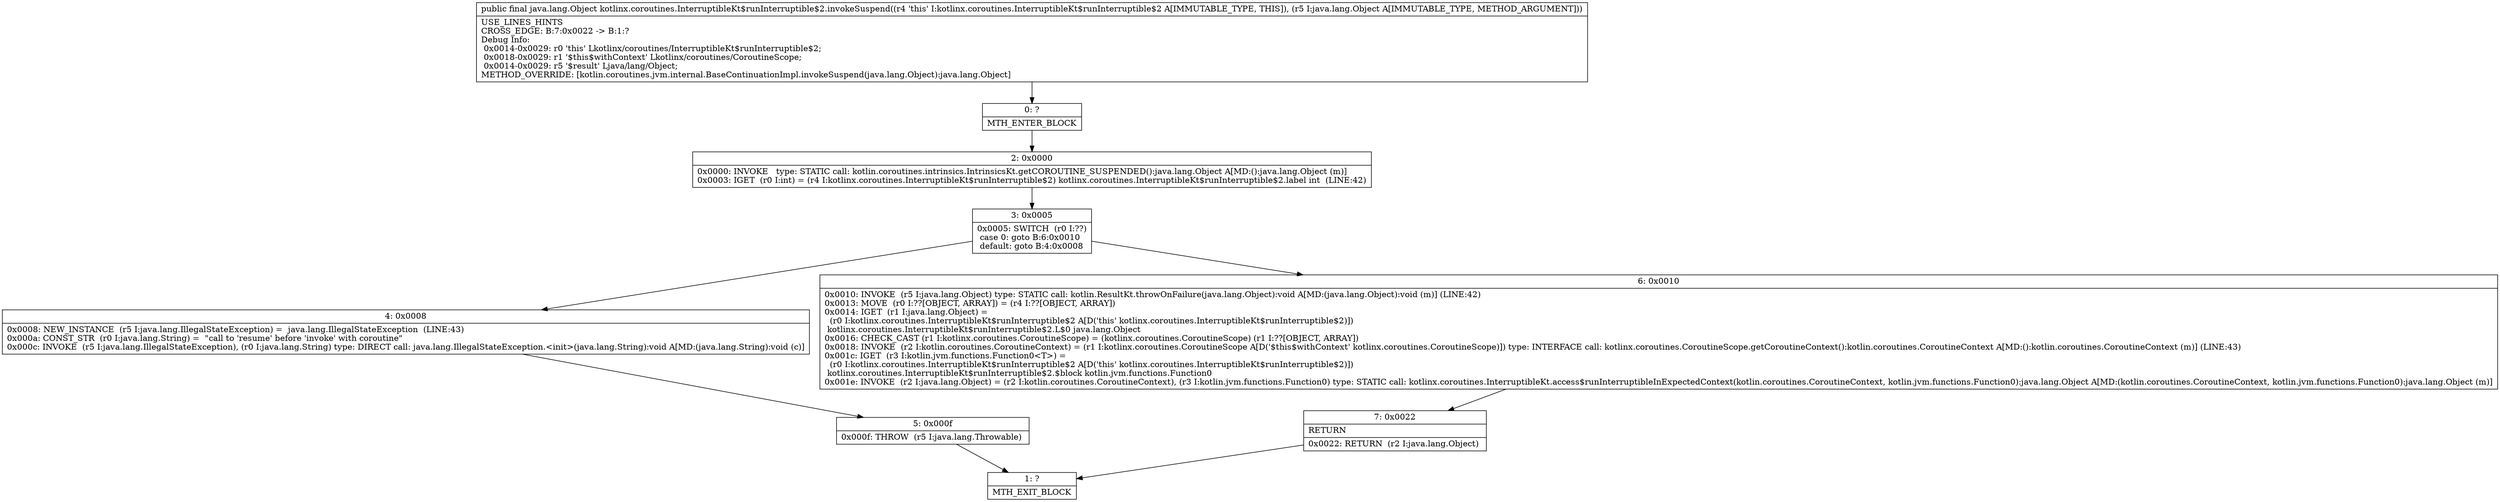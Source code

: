digraph "CFG forkotlinx.coroutines.InterruptibleKt$runInterruptible$2.invokeSuspend(Ljava\/lang\/Object;)Ljava\/lang\/Object;" {
Node_0 [shape=record,label="{0\:\ ?|MTH_ENTER_BLOCK\l}"];
Node_2 [shape=record,label="{2\:\ 0x0000|0x0000: INVOKE   type: STATIC call: kotlin.coroutines.intrinsics.IntrinsicsKt.getCOROUTINE_SUSPENDED():java.lang.Object A[MD:():java.lang.Object (m)]\l0x0003: IGET  (r0 I:int) = (r4 I:kotlinx.coroutines.InterruptibleKt$runInterruptible$2) kotlinx.coroutines.InterruptibleKt$runInterruptible$2.label int  (LINE:42)\l}"];
Node_3 [shape=record,label="{3\:\ 0x0005|0x0005: SWITCH  (r0 I:??)\l case 0: goto B:6:0x0010\l default: goto B:4:0x0008 \l}"];
Node_4 [shape=record,label="{4\:\ 0x0008|0x0008: NEW_INSTANCE  (r5 I:java.lang.IllegalStateException) =  java.lang.IllegalStateException  (LINE:43)\l0x000a: CONST_STR  (r0 I:java.lang.String) =  \"call to 'resume' before 'invoke' with coroutine\" \l0x000c: INVOKE  (r5 I:java.lang.IllegalStateException), (r0 I:java.lang.String) type: DIRECT call: java.lang.IllegalStateException.\<init\>(java.lang.String):void A[MD:(java.lang.String):void (c)]\l}"];
Node_5 [shape=record,label="{5\:\ 0x000f|0x000f: THROW  (r5 I:java.lang.Throwable) \l}"];
Node_1 [shape=record,label="{1\:\ ?|MTH_EXIT_BLOCK\l}"];
Node_6 [shape=record,label="{6\:\ 0x0010|0x0010: INVOKE  (r5 I:java.lang.Object) type: STATIC call: kotlin.ResultKt.throwOnFailure(java.lang.Object):void A[MD:(java.lang.Object):void (m)] (LINE:42)\l0x0013: MOVE  (r0 I:??[OBJECT, ARRAY]) = (r4 I:??[OBJECT, ARRAY]) \l0x0014: IGET  (r1 I:java.lang.Object) = \l  (r0 I:kotlinx.coroutines.InterruptibleKt$runInterruptible$2 A[D('this' kotlinx.coroutines.InterruptibleKt$runInterruptible$2)])\l kotlinx.coroutines.InterruptibleKt$runInterruptible$2.L$0 java.lang.Object \l0x0016: CHECK_CAST (r1 I:kotlinx.coroutines.CoroutineScope) = (kotlinx.coroutines.CoroutineScope) (r1 I:??[OBJECT, ARRAY]) \l0x0018: INVOKE  (r2 I:kotlin.coroutines.CoroutineContext) = (r1 I:kotlinx.coroutines.CoroutineScope A[D('$this$withContext' kotlinx.coroutines.CoroutineScope)]) type: INTERFACE call: kotlinx.coroutines.CoroutineScope.getCoroutineContext():kotlin.coroutines.CoroutineContext A[MD:():kotlin.coroutines.CoroutineContext (m)] (LINE:43)\l0x001c: IGET  (r3 I:kotlin.jvm.functions.Function0\<T\>) = \l  (r0 I:kotlinx.coroutines.InterruptibleKt$runInterruptible$2 A[D('this' kotlinx.coroutines.InterruptibleKt$runInterruptible$2)])\l kotlinx.coroutines.InterruptibleKt$runInterruptible$2.$block kotlin.jvm.functions.Function0 \l0x001e: INVOKE  (r2 I:java.lang.Object) = (r2 I:kotlin.coroutines.CoroutineContext), (r3 I:kotlin.jvm.functions.Function0) type: STATIC call: kotlinx.coroutines.InterruptibleKt.access$runInterruptibleInExpectedContext(kotlin.coroutines.CoroutineContext, kotlin.jvm.functions.Function0):java.lang.Object A[MD:(kotlin.coroutines.CoroutineContext, kotlin.jvm.functions.Function0):java.lang.Object (m)]\l}"];
Node_7 [shape=record,label="{7\:\ 0x0022|RETURN\l|0x0022: RETURN  (r2 I:java.lang.Object) \l}"];
MethodNode[shape=record,label="{public final java.lang.Object kotlinx.coroutines.InterruptibleKt$runInterruptible$2.invokeSuspend((r4 'this' I:kotlinx.coroutines.InterruptibleKt$runInterruptible$2 A[IMMUTABLE_TYPE, THIS]), (r5 I:java.lang.Object A[IMMUTABLE_TYPE, METHOD_ARGUMENT]))  | USE_LINES_HINTS\lCROSS_EDGE: B:7:0x0022 \-\> B:1:?\lDebug Info:\l  0x0014\-0x0029: r0 'this' Lkotlinx\/coroutines\/InterruptibleKt$runInterruptible$2;\l  0x0018\-0x0029: r1 '$this$withContext' Lkotlinx\/coroutines\/CoroutineScope;\l  0x0014\-0x0029: r5 '$result' Ljava\/lang\/Object;\lMETHOD_OVERRIDE: [kotlin.coroutines.jvm.internal.BaseContinuationImpl.invokeSuspend(java.lang.Object):java.lang.Object]\l}"];
MethodNode -> Node_0;Node_0 -> Node_2;
Node_2 -> Node_3;
Node_3 -> Node_4;
Node_3 -> Node_6;
Node_4 -> Node_5;
Node_5 -> Node_1;
Node_6 -> Node_7;
Node_7 -> Node_1;
}


